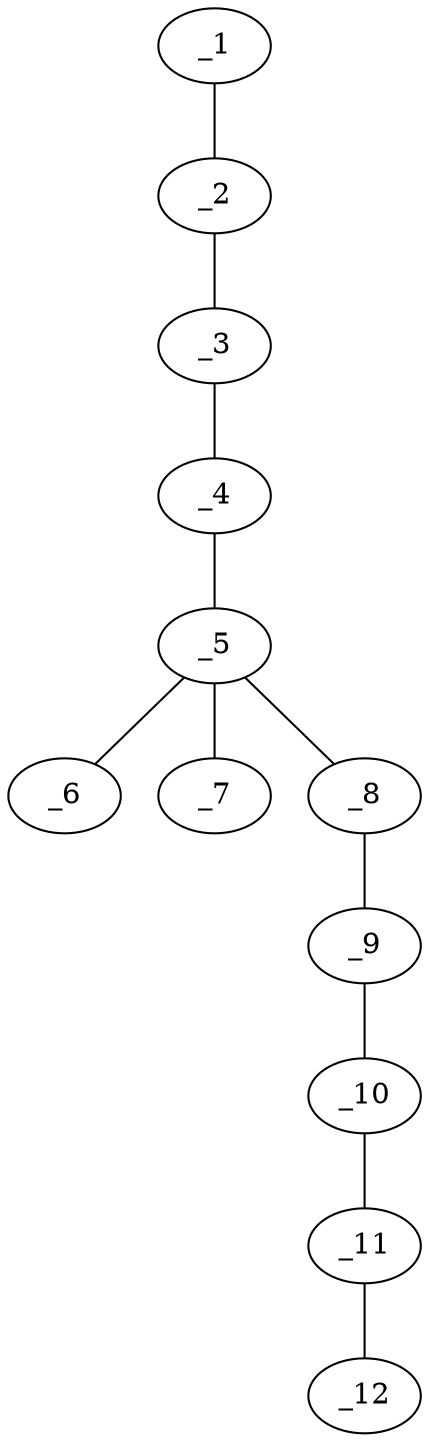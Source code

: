 graph molid609695 {
	_1	 [charge=0,
		chem=7,
		symbol="Cl ",
		x=2,
		y=0];
	_2	 [charge=0,
		chem=1,
		symbol="C  ",
		x="2.866",
		y="-0.5"];
	_1 -- _2	 [valence=1];
	_3	 [charge=0,
		chem=1,
		symbol="C  ",
		x="3.7321",
		y=0];
	_2 -- _3	 [valence=1];
	_4	 [charge=0,
		chem=1,
		symbol="C  ",
		x="4.5981",
		y="-0.5"];
	_3 -- _4	 [valence=1];
	_5	 [charge=0,
		chem=5,
		symbol="S  ",
		x="5.4641",
		y=0];
	_4 -- _5	 [valence=1];
	_6	 [charge=0,
		chem=2,
		symbol="O  ",
		x="5.9641",
		y="-0.866"];
	_5 -- _6	 [valence=2];
	_7	 [charge=0,
		chem=2,
		symbol="O  ",
		x="4.9641",
		y="0.866"];
	_5 -- _7	 [valence=2];
	_8	 [charge=0,
		chem=5,
		symbol="S  ",
		x="6.3301",
		y="0.5"];
	_5 -- _8	 [valence=1];
	_9	 [charge=0,
		chem=1,
		symbol="C  ",
		x="7.1962",
		y=0];
	_8 -- _9	 [valence=1];
	_10	 [charge=0,
		chem=1,
		symbol="C  ",
		x="8.0622",
		y="0.5"];
	_9 -- _10	 [valence=1];
	_11	 [charge=0,
		chem=1,
		symbol="C  ",
		x="8.9282",
		y=0];
	_10 -- _11	 [valence=1];
	_12	 [charge=0,
		chem=7,
		symbol="Cl ",
		x="9.7942",
		y="0.5"];
	_11 -- _12	 [valence=1];
}
